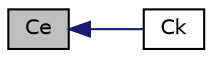 digraph "Ce"
{
  bgcolor="transparent";
  edge [fontname="Helvetica",fontsize="10",labelfontname="Helvetica",labelfontsize="10"];
  node [fontname="Helvetica",fontsize="10",shape=record];
  rankdir="LR";
  Node355 [label="Ce",height=0.2,width=0.4,color="black", fillcolor="grey75", style="filled", fontcolor="black"];
  Node355 -> Node356 [dir="back",color="midnightblue",fontsize="10",style="solid",fontname="Helvetica"];
  Node356 [label="Ck",height=0.2,width=0.4,color="black",URL="$a32209.html#a23b0324c3e5ee1fdb850eae543eb5d44",tooltip="Calculate Ck by filtering the velocity field U. "];
}
